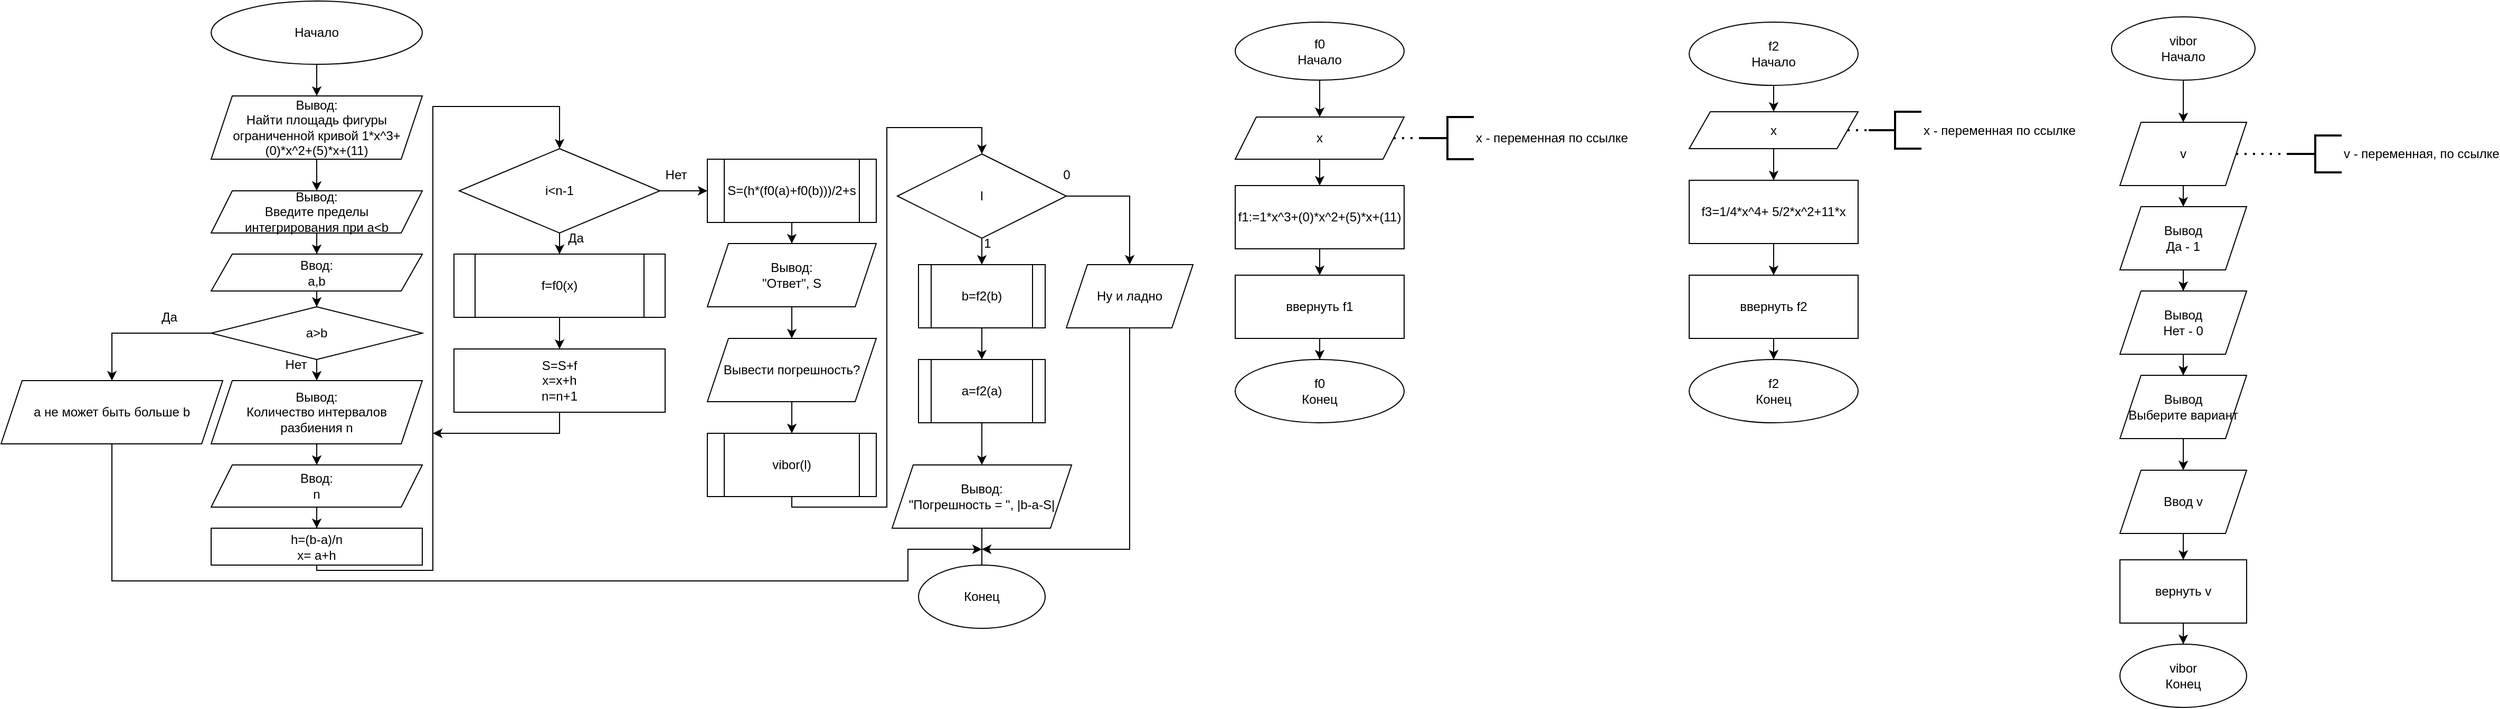 <mxfile version="20.5.1" type="device"><diagram id="fagACKLrXBF9K1LEDTrn" name="Страница 1"><mxGraphModel dx="5414" dy="1020" grid="1" gridSize="10" guides="1" tooltips="1" connect="1" arrows="1" fold="1" page="1" pageScale="1" pageWidth="827" pageHeight="1169" math="0" shadow="0"><root><mxCell id="0"/><mxCell id="1" parent="0"/><mxCell id="90NjUGcTn3wX03-g4vvu-10" value="" style="edgeStyle=orthogonalEdgeStyle;rounded=0;orthogonalLoop=1;jettySize=auto;html=1;" parent="1" source="90NjUGcTn3wX03-g4vvu-8" target="90NjUGcTn3wX03-g4vvu-9" edge="1"><mxGeometry relative="1" as="geometry"/></mxCell><mxCell id="90NjUGcTn3wX03-g4vvu-8" value="vibor&lt;br&gt;Начало" style="ellipse;whiteSpace=wrap;html=1;" parent="1" vertex="1"><mxGeometry x="-1000" y="45" width="136" height="60" as="geometry"/></mxCell><mxCell id="90NjUGcTn3wX03-g4vvu-18" value="" style="edgeStyle=orthogonalEdgeStyle;rounded=0;orthogonalLoop=1;jettySize=auto;html=1;" parent="1" source="90NjUGcTn3wX03-g4vvu-9" target="90NjUGcTn3wX03-g4vvu-17" edge="1"><mxGeometry relative="1" as="geometry"/></mxCell><mxCell id="90NjUGcTn3wX03-g4vvu-9" value="v" style="shape=parallelogram;perimeter=parallelogramPerimeter;whiteSpace=wrap;html=1;fixedSize=1;" parent="1" vertex="1"><mxGeometry x="-992" y="145" width="120" height="60" as="geometry"/></mxCell><mxCell id="90NjUGcTn3wX03-g4vvu-11" value="" style="endArrow=none;dashed=1;html=1;dashPattern=1 3;strokeWidth=2;rounded=0;entryX=1;entryY=0.5;entryDx=0;entryDy=0;edgeStyle=orthogonalEdgeStyle;exitX=0;exitY=0.5;exitDx=0;exitDy=0;exitPerimeter=0;" parent="1" source="90NjUGcTn3wX03-g4vvu-12" target="90NjUGcTn3wX03-g4vvu-9" edge="1"><mxGeometry width="50" height="50" relative="1" as="geometry"><mxPoint x="-826" y="175" as="sourcePoint"/><mxPoint x="-976" y="255" as="targetPoint"/></mxGeometry></mxCell><mxCell id="90NjUGcTn3wX03-g4vvu-12" value="v - переменная, по ссылке" style="strokeWidth=2;html=1;shape=mxgraph.flowchart.annotation_2;align=left;labelPosition=right;pointerEvents=1;" parent="1" vertex="1"><mxGeometry x="-832" y="157.5" width="50" height="35" as="geometry"/></mxCell><mxCell id="90NjUGcTn3wX03-g4vvu-20" value="" style="edgeStyle=orthogonalEdgeStyle;rounded=0;orthogonalLoop=1;jettySize=auto;html=1;" parent="1" source="90NjUGcTn3wX03-g4vvu-17" target="90NjUGcTn3wX03-g4vvu-19" edge="1"><mxGeometry relative="1" as="geometry"/></mxCell><mxCell id="90NjUGcTn3wX03-g4vvu-17" value="Вывод&lt;br&gt;Да - 1" style="shape=parallelogram;perimeter=parallelogramPerimeter;whiteSpace=wrap;html=1;fixedSize=1;" parent="1" vertex="1"><mxGeometry x="-992" y="225" width="120" height="60" as="geometry"/></mxCell><mxCell id="90NjUGcTn3wX03-g4vvu-22" value="" style="edgeStyle=orthogonalEdgeStyle;rounded=0;orthogonalLoop=1;jettySize=auto;html=1;" parent="1" source="90NjUGcTn3wX03-g4vvu-19" target="90NjUGcTn3wX03-g4vvu-21" edge="1"><mxGeometry relative="1" as="geometry"/></mxCell><mxCell id="90NjUGcTn3wX03-g4vvu-19" value="Вывод&lt;br&gt;Нет - 0" style="shape=parallelogram;perimeter=parallelogramPerimeter;whiteSpace=wrap;html=1;fixedSize=1;" parent="1" vertex="1"><mxGeometry x="-992" y="305" width="120" height="60" as="geometry"/></mxCell><mxCell id="90NjUGcTn3wX03-g4vvu-24" value="" style="edgeStyle=orthogonalEdgeStyle;rounded=0;orthogonalLoop=1;jettySize=auto;html=1;" parent="1" source="90NjUGcTn3wX03-g4vvu-21" target="90NjUGcTn3wX03-g4vvu-23" edge="1"><mxGeometry relative="1" as="geometry"/></mxCell><mxCell id="90NjUGcTn3wX03-g4vvu-21" value="Вывод&lt;br&gt;Выберите вариант" style="shape=parallelogram;perimeter=parallelogramPerimeter;whiteSpace=wrap;html=1;fixedSize=1;" parent="1" vertex="1"><mxGeometry x="-992" y="385" width="120" height="60" as="geometry"/></mxCell><mxCell id="90NjUGcTn3wX03-g4vvu-28" value="" style="edgeStyle=orthogonalEdgeStyle;rounded=0;orthogonalLoop=1;jettySize=auto;html=1;" parent="1" source="90NjUGcTn3wX03-g4vvu-23" target="90NjUGcTn3wX03-g4vvu-27" edge="1"><mxGeometry relative="1" as="geometry"/></mxCell><mxCell id="90NjUGcTn3wX03-g4vvu-23" value="Ввод v" style="shape=parallelogram;perimeter=parallelogramPerimeter;whiteSpace=wrap;html=1;fixedSize=1;" parent="1" vertex="1"><mxGeometry x="-992" y="475" width="120" height="60" as="geometry"/></mxCell><mxCell id="90NjUGcTn3wX03-g4vvu-30" value="" style="edgeStyle=orthogonalEdgeStyle;rounded=0;orthogonalLoop=1;jettySize=auto;html=1;" parent="1" source="90NjUGcTn3wX03-g4vvu-27" target="90NjUGcTn3wX03-g4vvu-29" edge="1"><mxGeometry relative="1" as="geometry"/></mxCell><mxCell id="90NjUGcTn3wX03-g4vvu-27" value="вернуть v" style="whiteSpace=wrap;html=1;" parent="1" vertex="1"><mxGeometry x="-992" y="560" width="120" height="60" as="geometry"/></mxCell><mxCell id="90NjUGcTn3wX03-g4vvu-29" value="vibor&lt;br&gt;Конец" style="ellipse;whiteSpace=wrap;html=1;" parent="1" vertex="1"><mxGeometry x="-992" y="640" width="120" height="60" as="geometry"/></mxCell><mxCell id="90NjUGcTn3wX03-g4vvu-39" value="" style="edgeStyle=orthogonalEdgeStyle;rounded=0;orthogonalLoop=1;jettySize=auto;html=1;" parent="1" source="90NjUGcTn3wX03-g4vvu-37" target="90NjUGcTn3wX03-g4vvu-38" edge="1"><mxGeometry relative="1" as="geometry"/></mxCell><mxCell id="90NjUGcTn3wX03-g4vvu-37" value="Начало" style="ellipse;whiteSpace=wrap;html=1;" parent="1" vertex="1"><mxGeometry x="-2800" y="30" width="200" height="60" as="geometry"/></mxCell><mxCell id="90NjUGcTn3wX03-g4vvu-41" value="" style="edgeStyle=orthogonalEdgeStyle;rounded=0;orthogonalLoop=1;jettySize=auto;html=1;" parent="1" source="90NjUGcTn3wX03-g4vvu-38" target="90NjUGcTn3wX03-g4vvu-40" edge="1"><mxGeometry relative="1" as="geometry"/></mxCell><mxCell id="90NjUGcTn3wX03-g4vvu-38" value="Вывод:&lt;br&gt;Найти площадь фигуры ограниченной кривой 1*x^3+(0)*x^2+(5)*x+(11)" style="shape=parallelogram;perimeter=parallelogramPerimeter;whiteSpace=wrap;html=1;fixedSize=1;" parent="1" vertex="1"><mxGeometry x="-2800" y="120" width="200" height="60" as="geometry"/></mxCell><mxCell id="90NjUGcTn3wX03-g4vvu-43" value="" style="edgeStyle=orthogonalEdgeStyle;rounded=0;orthogonalLoop=1;jettySize=auto;html=1;" parent="1" source="90NjUGcTn3wX03-g4vvu-40" target="90NjUGcTn3wX03-g4vvu-42" edge="1"><mxGeometry relative="1" as="geometry"/></mxCell><mxCell id="90NjUGcTn3wX03-g4vvu-40" value="Вывод:&lt;br&gt;Введите пределы &lt;br&gt;интегрирования при a&amp;lt;b" style="shape=parallelogram;perimeter=parallelogramPerimeter;whiteSpace=wrap;html=1;fixedSize=1;" parent="1" vertex="1"><mxGeometry x="-2800" y="210" width="200" height="40" as="geometry"/></mxCell><mxCell id="vZiDlOoH9fGPJJkWfoWK-8" value="" style="edgeStyle=orthogonalEdgeStyle;rounded=0;orthogonalLoop=1;jettySize=auto;html=1;" edge="1" parent="1" source="90NjUGcTn3wX03-g4vvu-42" target="vZiDlOoH9fGPJJkWfoWK-7"><mxGeometry relative="1" as="geometry"/></mxCell><mxCell id="90NjUGcTn3wX03-g4vvu-42" value="Ввод:&lt;br&gt;a,b" style="shape=parallelogram;perimeter=parallelogramPerimeter;whiteSpace=wrap;html=1;fixedSize=1;" parent="1" vertex="1"><mxGeometry x="-2800" y="270" width="200" height="35" as="geometry"/></mxCell><mxCell id="90NjUGcTn3wX03-g4vvu-47" value="" style="edgeStyle=orthogonalEdgeStyle;rounded=0;orthogonalLoop=1;jettySize=auto;html=1;" parent="1" source="90NjUGcTn3wX03-g4vvu-44" target="90NjUGcTn3wX03-g4vvu-46" edge="1"><mxGeometry relative="1" as="geometry"/></mxCell><mxCell id="90NjUGcTn3wX03-g4vvu-44" value="Вывод:&lt;br&gt;Количество интервалов &lt;br&gt;разбиения n" style="shape=parallelogram;perimeter=parallelogramPerimeter;whiteSpace=wrap;html=1;fixedSize=1;" parent="1" vertex="1"><mxGeometry x="-2800" y="390" width="200" height="60" as="geometry"/></mxCell><mxCell id="90NjUGcTn3wX03-g4vvu-49" value="" style="edgeStyle=orthogonalEdgeStyle;rounded=0;orthogonalLoop=1;jettySize=auto;html=1;" parent="1" source="90NjUGcTn3wX03-g4vvu-46" target="90NjUGcTn3wX03-g4vvu-48" edge="1"><mxGeometry relative="1" as="geometry"/></mxCell><mxCell id="90NjUGcTn3wX03-g4vvu-46" value="Ввод:&lt;br&gt;n" style="shape=parallelogram;perimeter=parallelogramPerimeter;whiteSpace=wrap;html=1;fixedSize=1;" parent="1" vertex="1"><mxGeometry x="-2800" y="470" width="200" height="40" as="geometry"/></mxCell><mxCell id="90NjUGcTn3wX03-g4vvu-170" value="" style="edgeStyle=orthogonalEdgeStyle;rounded=0;orthogonalLoop=1;jettySize=auto;html=1;entryX=0.5;entryY=0;entryDx=0;entryDy=0;exitX=0.5;exitY=1;exitDx=0;exitDy=0;" parent="1" source="90NjUGcTn3wX03-g4vvu-48" target="90NjUGcTn3wX03-g4vvu-50" edge="1"><mxGeometry relative="1" as="geometry"><mxPoint x="-2660" y="670" as="sourcePoint"/><mxPoint x="-2700" y="570" as="targetPoint"/><Array as="points"><mxPoint x="-2700" y="570"/><mxPoint x="-2590" y="570"/><mxPoint x="-2590" y="130"/><mxPoint x="-2470" y="130"/></Array></mxGeometry></mxCell><mxCell id="90NjUGcTn3wX03-g4vvu-48" value="h=(b-a)/n&lt;br&gt;x= a+h" style="whiteSpace=wrap;html=1;" parent="1" vertex="1"><mxGeometry x="-2800" y="530" width="200" height="35" as="geometry"/></mxCell><mxCell id="90NjUGcTn3wX03-g4vvu-55" value="" style="edgeStyle=orthogonalEdgeStyle;rounded=0;orthogonalLoop=1;jettySize=auto;html=1;" parent="1" source="90NjUGcTn3wX03-g4vvu-50" target="90NjUGcTn3wX03-g4vvu-54" edge="1"><mxGeometry relative="1" as="geometry"/></mxCell><mxCell id="90NjUGcTn3wX03-g4vvu-63" value="" style="edgeStyle=orthogonalEdgeStyle;rounded=0;orthogonalLoop=1;jettySize=auto;html=1;" parent="1" source="90NjUGcTn3wX03-g4vvu-50" target="90NjUGcTn3wX03-g4vvu-62" edge="1"><mxGeometry relative="1" as="geometry"/></mxCell><mxCell id="90NjUGcTn3wX03-g4vvu-50" value="i&amp;lt;n-1" style="rhombus;whiteSpace=wrap;html=1;" parent="1" vertex="1"><mxGeometry x="-2565" y="170" width="190" height="80" as="geometry"/></mxCell><mxCell id="90NjUGcTn3wX03-g4vvu-57" value="" style="edgeStyle=orthogonalEdgeStyle;rounded=0;orthogonalLoop=1;jettySize=auto;html=1;" parent="1" source="90NjUGcTn3wX03-g4vvu-54" target="90NjUGcTn3wX03-g4vvu-56" edge="1"><mxGeometry relative="1" as="geometry"/></mxCell><mxCell id="90NjUGcTn3wX03-g4vvu-54" value="f=f0(x)" style="shape=process;whiteSpace=wrap;html=1;backgroundOutline=1;" parent="1" vertex="1"><mxGeometry x="-2570" y="270" width="200" height="60" as="geometry"/></mxCell><mxCell id="90NjUGcTn3wX03-g4vvu-58" style="edgeStyle=orthogonalEdgeStyle;rounded=0;orthogonalLoop=1;jettySize=auto;html=1;exitX=0.5;exitY=1;exitDx=0;exitDy=0;" parent="1" source="90NjUGcTn3wX03-g4vvu-56" edge="1"><mxGeometry relative="1" as="geometry"><mxPoint x="-2590" y="440" as="targetPoint"/><Array as="points"><mxPoint x="-2470" y="440"/></Array></mxGeometry></mxCell><mxCell id="90NjUGcTn3wX03-g4vvu-56" value="S=S+f&lt;br&gt;x=x+h&lt;br&gt;n=n+1" style="whiteSpace=wrap;html=1;" parent="1" vertex="1"><mxGeometry x="-2570" y="360" width="200" height="60" as="geometry"/></mxCell><mxCell id="90NjUGcTn3wX03-g4vvu-59" value="Да" style="text;html=1;align=center;verticalAlign=middle;resizable=0;points=[];autosize=1;strokeColor=none;fillColor=none;" parent="1" vertex="1"><mxGeometry x="-2475" y="240" width="40" height="30" as="geometry"/></mxCell><mxCell id="90NjUGcTn3wX03-g4vvu-68" value="" style="edgeStyle=orthogonalEdgeStyle;rounded=0;orthogonalLoop=1;jettySize=auto;html=1;" parent="1" source="90NjUGcTn3wX03-g4vvu-62" target="90NjUGcTn3wX03-g4vvu-67" edge="1"><mxGeometry relative="1" as="geometry"/></mxCell><mxCell id="90NjUGcTn3wX03-g4vvu-62" value="S=(h*(f0(a)+f0(b)))/2+s" style="shape=process;whiteSpace=wrap;html=1;backgroundOutline=1;" parent="1" vertex="1"><mxGeometry x="-2330" y="180" width="160" height="60" as="geometry"/></mxCell><mxCell id="90NjUGcTn3wX03-g4vvu-64" value="Нет" style="text;html=1;align=center;verticalAlign=middle;resizable=0;points=[];autosize=1;strokeColor=none;fillColor=none;" parent="1" vertex="1"><mxGeometry x="-2380" y="180" width="40" height="30" as="geometry"/></mxCell><mxCell id="90NjUGcTn3wX03-g4vvu-70" value="" style="edgeStyle=orthogonalEdgeStyle;rounded=0;orthogonalLoop=1;jettySize=auto;html=1;" parent="1" source="90NjUGcTn3wX03-g4vvu-67" target="90NjUGcTn3wX03-g4vvu-69" edge="1"><mxGeometry relative="1" as="geometry"/></mxCell><mxCell id="90NjUGcTn3wX03-g4vvu-67" value="Вывод:&lt;br&gt;&quot;Ответ&quot;, S" style="shape=parallelogram;perimeter=parallelogramPerimeter;whiteSpace=wrap;html=1;fixedSize=1;" parent="1" vertex="1"><mxGeometry x="-2330" y="260" width="160" height="60" as="geometry"/></mxCell><mxCell id="90NjUGcTn3wX03-g4vvu-72" value="" style="edgeStyle=orthogonalEdgeStyle;rounded=0;orthogonalLoop=1;jettySize=auto;html=1;" parent="1" source="90NjUGcTn3wX03-g4vvu-69" target="90NjUGcTn3wX03-g4vvu-71" edge="1"><mxGeometry relative="1" as="geometry"/></mxCell><mxCell id="90NjUGcTn3wX03-g4vvu-69" value="Вывести погрешность?" style="shape=parallelogram;perimeter=parallelogramPerimeter;whiteSpace=wrap;html=1;fixedSize=1;" parent="1" vertex="1"><mxGeometry x="-2330" y="350" width="160" height="60" as="geometry"/></mxCell><mxCell id="90NjUGcTn3wX03-g4vvu-74" value="" style="edgeStyle=orthogonalEdgeStyle;rounded=0;orthogonalLoop=1;jettySize=auto;html=1;exitX=0.5;exitY=1;exitDx=0;exitDy=0;entryX=0.5;entryY=0;entryDx=0;entryDy=0;" parent="1" source="90NjUGcTn3wX03-g4vvu-71" target="90NjUGcTn3wX03-g4vvu-73" edge="1"><mxGeometry relative="1" as="geometry"><mxPoint x="-2070" y="170" as="targetPoint"/><Array as="points"><mxPoint x="-2250" y="510"/><mxPoint x="-2160" y="510"/><mxPoint x="-2160" y="150"/><mxPoint x="-2070" y="150"/><mxPoint x="-2070" y="170"/></Array></mxGeometry></mxCell><mxCell id="90NjUGcTn3wX03-g4vvu-71" value="vibor(l)" style="shape=process;whiteSpace=wrap;html=1;backgroundOutline=1;" parent="1" vertex="1"><mxGeometry x="-2330" y="440" width="160" height="60" as="geometry"/></mxCell><mxCell id="90NjUGcTn3wX03-g4vvu-101" value="" style="edgeStyle=orthogonalEdgeStyle;rounded=0;orthogonalLoop=1;jettySize=auto;html=1;" parent="1" source="90NjUGcTn3wX03-g4vvu-73" target="90NjUGcTn3wX03-g4vvu-100" edge="1"><mxGeometry relative="1" as="geometry"/></mxCell><mxCell id="vZiDlOoH9fGPJJkWfoWK-2" style="edgeStyle=orthogonalEdgeStyle;rounded=0;orthogonalLoop=1;jettySize=auto;html=1;exitX=1;exitY=0.5;exitDx=0;exitDy=0;entryX=0.5;entryY=0;entryDx=0;entryDy=0;" edge="1" parent="1" source="90NjUGcTn3wX03-g4vvu-73" target="vZiDlOoH9fGPJJkWfoWK-3"><mxGeometry relative="1" as="geometry"><mxPoint x="-1915" y="230" as="targetPoint"/></mxGeometry></mxCell><mxCell id="90NjUGcTn3wX03-g4vvu-73" value="l" style="rhombus;whiteSpace=wrap;html=1;" parent="1" vertex="1"><mxGeometry x="-2150" y="175" width="160" height="80" as="geometry"/></mxCell><mxCell id="90NjUGcTn3wX03-g4vvu-103" value="" style="edgeStyle=orthogonalEdgeStyle;rounded=0;orthogonalLoop=1;jettySize=auto;html=1;" parent="1" source="90NjUGcTn3wX03-g4vvu-100" target="90NjUGcTn3wX03-g4vvu-102" edge="1"><mxGeometry relative="1" as="geometry"/></mxCell><mxCell id="90NjUGcTn3wX03-g4vvu-100" value="b=f2(b)" style="shape=process;whiteSpace=wrap;html=1;backgroundOutline=1;" parent="1" vertex="1"><mxGeometry x="-2130" y="280" width="120" height="60" as="geometry"/></mxCell><mxCell id="90NjUGcTn3wX03-g4vvu-105" value="" style="edgeStyle=orthogonalEdgeStyle;rounded=0;orthogonalLoop=1;jettySize=auto;html=1;" parent="1" source="90NjUGcTn3wX03-g4vvu-102" target="90NjUGcTn3wX03-g4vvu-104" edge="1"><mxGeometry relative="1" as="geometry"/></mxCell><mxCell id="90NjUGcTn3wX03-g4vvu-102" value="a=f2(a)" style="shape=process;whiteSpace=wrap;html=1;backgroundOutline=1;" parent="1" vertex="1"><mxGeometry x="-2130" y="370" width="120" height="60" as="geometry"/></mxCell><mxCell id="90NjUGcTn3wX03-g4vvu-108" value="" style="edgeStyle=orthogonalEdgeStyle;rounded=0;orthogonalLoop=1;jettySize=auto;html=1;" parent="1" source="90NjUGcTn3wX03-g4vvu-104" edge="1"><mxGeometry relative="1" as="geometry"><mxPoint x="-2070" y="580" as="targetPoint"/><Array as="points"><mxPoint x="-2070" y="580"/></Array></mxGeometry></mxCell><mxCell id="90NjUGcTn3wX03-g4vvu-104" value="Вывод:&lt;br&gt;&quot;Погрешность = &quot;, |b-a-S|" style="shape=parallelogram;perimeter=parallelogramPerimeter;whiteSpace=wrap;html=1;fixedSize=1;" parent="1" vertex="1"><mxGeometry x="-2155" y="470" width="170" height="60" as="geometry"/></mxCell><mxCell id="90NjUGcTn3wX03-g4vvu-106" value="1" style="text;html=1;align=center;verticalAlign=middle;resizable=0;points=[];autosize=1;strokeColor=none;fillColor=none;" parent="1" vertex="1"><mxGeometry x="-2080" y="245" width="30" height="30" as="geometry"/></mxCell><mxCell id="90NjUGcTn3wX03-g4vvu-107" value="Конец" style="ellipse;whiteSpace=wrap;html=1;" parent="1" vertex="1"><mxGeometry x="-2130" y="565" width="120" height="60" as="geometry"/></mxCell><mxCell id="90NjUGcTn3wX03-g4vvu-110" value="0" style="text;html=1;align=center;verticalAlign=middle;resizable=0;points=[];autosize=1;strokeColor=none;fillColor=none;" parent="1" vertex="1"><mxGeometry x="-2005" y="180" width="30" height="30" as="geometry"/></mxCell><mxCell id="90NjUGcTn3wX03-g4vvu-136" value="" style="edgeStyle=orthogonalEdgeStyle;rounded=0;orthogonalLoop=1;jettySize=auto;html=1;" parent="1" source="90NjUGcTn3wX03-g4vvu-134" target="90NjUGcTn3wX03-g4vvu-135" edge="1"><mxGeometry relative="1" as="geometry"/></mxCell><mxCell id="90NjUGcTn3wX03-g4vvu-134" value="f2&lt;br&gt;Начало" style="ellipse;whiteSpace=wrap;html=1;" parent="1" vertex="1"><mxGeometry x="-1400" y="50" width="160" height="60" as="geometry"/></mxCell><mxCell id="90NjUGcTn3wX03-g4vvu-139" value="" style="edgeStyle=orthogonalEdgeStyle;rounded=0;orthogonalLoop=1;jettySize=auto;html=1;" parent="1" source="90NjUGcTn3wX03-g4vvu-135" target="90NjUGcTn3wX03-g4vvu-138" edge="1"><mxGeometry relative="1" as="geometry"/></mxCell><mxCell id="90NjUGcTn3wX03-g4vvu-135" value="x" style="shape=parallelogram;perimeter=parallelogramPerimeter;whiteSpace=wrap;html=1;fixedSize=1;" parent="1" vertex="1"><mxGeometry x="-1400" y="135" width="160" height="35" as="geometry"/></mxCell><mxCell id="90NjUGcTn3wX03-g4vvu-141" value="" style="edgeStyle=orthogonalEdgeStyle;rounded=0;orthogonalLoop=1;jettySize=auto;html=1;" parent="1" source="90NjUGcTn3wX03-g4vvu-138" target="90NjUGcTn3wX03-g4vvu-140" edge="1"><mxGeometry relative="1" as="geometry"/></mxCell><mxCell id="90NjUGcTn3wX03-g4vvu-138" value="f3=1/4*x^4+ 5/2*x^2+11*x" style="whiteSpace=wrap;html=1;" parent="1" vertex="1"><mxGeometry x="-1400" y="200" width="160" height="60" as="geometry"/></mxCell><mxCell id="90NjUGcTn3wX03-g4vvu-143" value="" style="edgeStyle=orthogonalEdgeStyle;rounded=0;orthogonalLoop=1;jettySize=auto;html=1;" parent="1" source="90NjUGcTn3wX03-g4vvu-140" target="90NjUGcTn3wX03-g4vvu-142" edge="1"><mxGeometry relative="1" as="geometry"/></mxCell><mxCell id="90NjUGcTn3wX03-g4vvu-140" value="ввернуть f2" style="whiteSpace=wrap;html=1;" parent="1" vertex="1"><mxGeometry x="-1400" y="290" width="160" height="60" as="geometry"/></mxCell><mxCell id="90NjUGcTn3wX03-g4vvu-142" value="f2&lt;br&gt;Конец" style="ellipse;whiteSpace=wrap;html=1;" parent="1" vertex="1"><mxGeometry x="-1400" y="370" width="160" height="60" as="geometry"/></mxCell><mxCell id="90NjUGcTn3wX03-g4vvu-144" value="" style="edgeStyle=orthogonalEdgeStyle;rounded=0;orthogonalLoop=1;jettySize=auto;html=1;" parent="1" source="90NjUGcTn3wX03-g4vvu-145" target="90NjUGcTn3wX03-g4vvu-147" edge="1"><mxGeometry relative="1" as="geometry"/></mxCell><mxCell id="90NjUGcTn3wX03-g4vvu-145" value="f0&lt;br&gt;Начало" style="ellipse;whiteSpace=wrap;html=1;" parent="1" vertex="1"><mxGeometry x="-1830" y="50" width="160" height="55" as="geometry"/></mxCell><mxCell id="90NjUGcTn3wX03-g4vvu-146" value="" style="edgeStyle=orthogonalEdgeStyle;rounded=0;orthogonalLoop=1;jettySize=auto;html=1;" parent="1" source="90NjUGcTn3wX03-g4vvu-147" target="90NjUGcTn3wX03-g4vvu-150" edge="1"><mxGeometry relative="1" as="geometry"/></mxCell><mxCell id="90NjUGcTn3wX03-g4vvu-147" value="x" style="shape=parallelogram;perimeter=parallelogramPerimeter;whiteSpace=wrap;html=1;fixedSize=1;" parent="1" vertex="1"><mxGeometry x="-1830" y="140" width="160" height="40" as="geometry"/></mxCell><mxCell id="90NjUGcTn3wX03-g4vvu-148" value="" style="endArrow=none;dashed=1;html=1;dashPattern=1 3;strokeWidth=2;rounded=0;exitX=1;exitY=0.5;exitDx=0;exitDy=0;entryX=0;entryY=0.5;entryDx=0;entryDy=0;entryPerimeter=0;" parent="1" source="90NjUGcTn3wX03-g4vvu-147" target="90NjUGcTn3wX03-g4vvu-155" edge="1"><mxGeometry width="50" height="50" relative="1" as="geometry"><mxPoint x="-1680" y="245" as="sourcePoint"/><mxPoint x="-1620" y="170" as="targetPoint"/></mxGeometry></mxCell><mxCell id="90NjUGcTn3wX03-g4vvu-149" value="" style="edgeStyle=orthogonalEdgeStyle;rounded=0;orthogonalLoop=1;jettySize=auto;html=1;" parent="1" source="90NjUGcTn3wX03-g4vvu-150" target="90NjUGcTn3wX03-g4vvu-152" edge="1"><mxGeometry relative="1" as="geometry"/></mxCell><mxCell id="90NjUGcTn3wX03-g4vvu-150" value="f1:=1*x^3+(0)*x^2+(5)*x+(11)" style="whiteSpace=wrap;html=1;" parent="1" vertex="1"><mxGeometry x="-1830" y="205" width="160" height="60" as="geometry"/></mxCell><mxCell id="90NjUGcTn3wX03-g4vvu-151" value="" style="edgeStyle=orthogonalEdgeStyle;rounded=0;orthogonalLoop=1;jettySize=auto;html=1;" parent="1" source="90NjUGcTn3wX03-g4vvu-152" target="90NjUGcTn3wX03-g4vvu-153" edge="1"><mxGeometry relative="1" as="geometry"/></mxCell><mxCell id="90NjUGcTn3wX03-g4vvu-152" value="ввернуть f1" style="whiteSpace=wrap;html=1;" parent="1" vertex="1"><mxGeometry x="-1830" y="290" width="160" height="60" as="geometry"/></mxCell><mxCell id="90NjUGcTn3wX03-g4vvu-153" value="f0&lt;br&gt;Конец" style="ellipse;whiteSpace=wrap;html=1;" parent="1" vertex="1"><mxGeometry x="-1830" y="370" width="160" height="60" as="geometry"/></mxCell><mxCell id="90NjUGcTn3wX03-g4vvu-155" value="х - переменная по ссылке" style="strokeWidth=2;html=1;shape=mxgraph.flowchart.annotation_2;align=left;labelPosition=right;pointerEvents=1;" parent="1" vertex="1"><mxGeometry x="-1654" y="140" width="50" height="40" as="geometry"/></mxCell><mxCell id="vZiDlOoH9fGPJJkWfoWK-5" style="edgeStyle=orthogonalEdgeStyle;rounded=0;orthogonalLoop=1;jettySize=auto;html=1;exitX=0.5;exitY=1;exitDx=0;exitDy=0;" edge="1" parent="1" source="vZiDlOoH9fGPJJkWfoWK-3"><mxGeometry relative="1" as="geometry"><mxPoint x="-2070" y="550" as="targetPoint"/><Array as="points"><mxPoint x="-1930" y="550"/></Array></mxGeometry></mxCell><mxCell id="vZiDlOoH9fGPJJkWfoWK-3" value="Ну и ладно" style="shape=parallelogram;perimeter=parallelogramPerimeter;whiteSpace=wrap;html=1;fixedSize=1;" vertex="1" parent="1"><mxGeometry x="-1990" y="280" width="120" height="60" as="geometry"/></mxCell><mxCell id="90NjUGcTn3wX03-g4vvu-166" value="х - переменная по ссылке" style="strokeWidth=2;html=1;shape=mxgraph.flowchart.annotation_2;align=left;labelPosition=right;pointerEvents=1;" parent="1" vertex="1"><mxGeometry x="-1230" y="135" width="50" height="35" as="geometry"/></mxCell><mxCell id="vZiDlOoH9fGPJJkWfoWK-6" value="" style="endArrow=none;dashed=1;html=1;dashPattern=1 3;strokeWidth=2;rounded=0;exitX=1;exitY=0.5;exitDx=0;exitDy=0;entryX=0;entryY=0.5;entryDx=0;entryDy=0;entryPerimeter=0;" edge="1" parent="1" source="90NjUGcTn3wX03-g4vvu-135" target="90NjUGcTn3wX03-g4vvu-166"><mxGeometry width="50" height="50" relative="1" as="geometry"><mxPoint x="-1250" y="175" as="sourcePoint"/><mxPoint x="-1190" y="175" as="targetPoint"/></mxGeometry></mxCell><mxCell id="vZiDlOoH9fGPJJkWfoWK-9" style="edgeStyle=orthogonalEdgeStyle;rounded=0;orthogonalLoop=1;jettySize=auto;html=1;" edge="1" parent="1" source="vZiDlOoH9fGPJJkWfoWK-7" target="90NjUGcTn3wX03-g4vvu-44"><mxGeometry relative="1" as="geometry"/></mxCell><mxCell id="vZiDlOoH9fGPJJkWfoWK-12" style="edgeStyle=orthogonalEdgeStyle;rounded=0;orthogonalLoop=1;jettySize=auto;html=1;exitX=0;exitY=0.5;exitDx=0;exitDy=0;entryX=0.5;entryY=0;entryDx=0;entryDy=0;" edge="1" parent="1" source="vZiDlOoH9fGPJJkWfoWK-7" target="vZiDlOoH9fGPJJkWfoWK-11"><mxGeometry relative="1" as="geometry"/></mxCell><mxCell id="vZiDlOoH9fGPJJkWfoWK-7" value="a&amp;gt;b" style="rhombus;whiteSpace=wrap;html=1;" vertex="1" parent="1"><mxGeometry x="-2800" y="320" width="200" height="50" as="geometry"/></mxCell><mxCell id="vZiDlOoH9fGPJJkWfoWK-10" value="Нет" style="text;html=1;align=center;verticalAlign=middle;resizable=0;points=[];autosize=1;strokeColor=none;fillColor=none;" vertex="1" parent="1"><mxGeometry x="-2740" y="360" width="40" height="30" as="geometry"/></mxCell><mxCell id="vZiDlOoH9fGPJJkWfoWK-15" style="edgeStyle=orthogonalEdgeStyle;rounded=0;orthogonalLoop=1;jettySize=auto;html=1;" edge="1" parent="1" source="vZiDlOoH9fGPJJkWfoWK-11"><mxGeometry relative="1" as="geometry"><mxPoint x="-2070" y="550" as="targetPoint"/><Array as="points"><mxPoint x="-2894" y="580"/><mxPoint x="-2140" y="580"/><mxPoint x="-2140" y="550"/></Array></mxGeometry></mxCell><mxCell id="vZiDlOoH9fGPJJkWfoWK-11" value="a не может быть больше b" style="shape=parallelogram;perimeter=parallelogramPerimeter;whiteSpace=wrap;html=1;fixedSize=1;" vertex="1" parent="1"><mxGeometry x="-2999" y="390" width="210" height="60" as="geometry"/></mxCell><mxCell id="vZiDlOoH9fGPJJkWfoWK-13" value="Да" style="text;html=1;align=center;verticalAlign=middle;resizable=0;points=[];autosize=1;strokeColor=none;fillColor=none;" vertex="1" parent="1"><mxGeometry x="-2860" y="315" width="40" height="30" as="geometry"/></mxCell></root></mxGraphModel></diagram></mxfile>